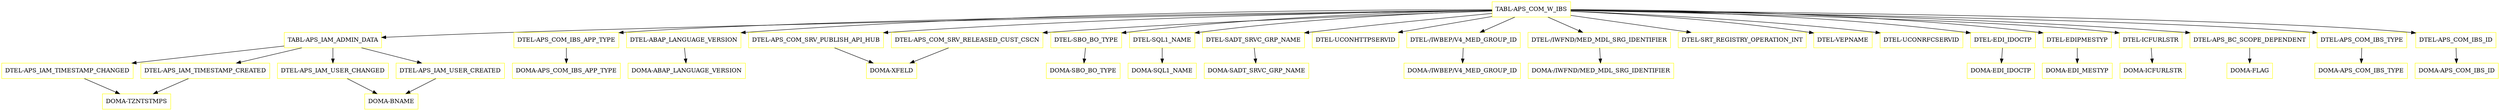 digraph G {
  "TABL-APS_COM_W_IBS" [shape=box,color=yellow];
  "TABL-APS_IAM_ADMIN_DATA" [shape=box,color=yellow,URL="./TABL_APS_IAM_ADMIN_DATA.html"];
  "DTEL-APS_IAM_TIMESTAMP_CHANGED" [shape=box,color=yellow,URL="./DTEL_APS_IAM_TIMESTAMP_CHANGED.html"];
  "DOMA-TZNTSTMPS" [shape=box,color=yellow,URL="./DOMA_TZNTSTMPS.html"];
  "DTEL-APS_IAM_USER_CHANGED" [shape=box,color=yellow,URL="./DTEL_APS_IAM_USER_CHANGED.html"];
  "DOMA-BNAME" [shape=box,color=yellow,URL="./DOMA_BNAME.html"];
  "DTEL-APS_IAM_TIMESTAMP_CREATED" [shape=box,color=yellow,URL="./DTEL_APS_IAM_TIMESTAMP_CREATED.html"];
  "DTEL-APS_IAM_USER_CREATED" [shape=box,color=yellow,URL="./DTEL_APS_IAM_USER_CREATED.html"];
  "DTEL-APS_COM_IBS_APP_TYPE" [shape=box,color=yellow,URL="./DTEL_APS_COM_IBS_APP_TYPE.html"];
  "DOMA-APS_COM_IBS_APP_TYPE" [shape=box,color=yellow,URL="./DOMA_APS_COM_IBS_APP_TYPE.html"];
  "DTEL-ABAP_LANGUAGE_VERSION" [shape=box,color=yellow,URL="./DTEL_ABAP_LANGUAGE_VERSION.html"];
  "DOMA-ABAP_LANGUAGE_VERSION" [shape=box,color=yellow,URL="./DOMA_ABAP_LANGUAGE_VERSION.html"];
  "DTEL-APS_COM_SRV_PUBLISH_API_HUB" [shape=box,color=yellow,URL="./DTEL_APS_COM_SRV_PUBLISH_API_HUB.html"];
  "DOMA-XFELD" [shape=box,color=yellow,URL="./DOMA_XFELD.html"];
  "DTEL-APS_COM_SRV_RELEASED_CUST_CSCN" [shape=box,color=yellow,URL="./DTEL_APS_COM_SRV_RELEASED_CUST_CSCN.html"];
  "DTEL-SBO_BO_TYPE" [shape=box,color=yellow,URL="./DTEL_SBO_BO_TYPE.html"];
  "DOMA-SBO_BO_TYPE" [shape=box,color=yellow,URL="./DOMA_SBO_BO_TYPE.html"];
  "DTEL-SQL1_NAME" [shape=box,color=yellow,URL="./DTEL_SQL1_NAME.html"];
  "DOMA-SQL1_NAME" [shape=box,color=yellow,URL="./DOMA_SQL1_NAME.html"];
  "DTEL-SADT_SRVC_GRP_NAME" [shape=box,color=yellow,URL="./DTEL_SADT_SRVC_GRP_NAME.html"];
  "DOMA-SADT_SRVC_GRP_NAME" [shape=box,color=yellow,URL="./DOMA_SADT_SRVC_GRP_NAME.html"];
  "DTEL-UCONHTTPSERVID" [shape=box,color=yellow,URL="./DTEL_UCONHTTPSERVID.html"];
  "DTEL-/IWBEP/V4_MED_GROUP_ID" [shape=box,color=yellow,URL="./DTEL_%23IWBEP%23V4_MED_GROUP_ID.html"];
  "DOMA-/IWBEP/V4_MED_GROUP_ID" [shape=box,color=yellow,URL="./DOMA_%23IWBEP%23V4_MED_GROUP_ID.html"];
  "DTEL-/IWFND/MED_MDL_SRG_IDENTIFIER" [shape=box,color=yellow,URL="./DTEL_%23IWFND%23MED_MDL_SRG_IDENTIFIER.html"];
  "DOMA-/IWFND/MED_MDL_SRG_IDENTIFIER" [shape=box,color=yellow,URL="./DOMA_%23IWFND%23MED_MDL_SRG_IDENTIFIER.html"];
  "DTEL-SRT_REGISTRY_OPERATION_INT" [shape=box,color=yellow,URL="./DTEL_SRT_REGISTRY_OPERATION_INT.html"];
  "DTEL-VEPNAME" [shape=box,color=yellow,URL="./DTEL_VEPNAME.html"];
  "DTEL-UCONRFCSERVID" [shape=box,color=yellow,URL="./DTEL_UCONRFCSERVID.html"];
  "DTEL-EDI_IDOCTP" [shape=box,color=yellow,URL="./DTEL_EDI_IDOCTP.html"];
  "DOMA-EDI_IDOCTP" [shape=box,color=yellow,URL="./DOMA_EDI_IDOCTP.html"];
  "DTEL-EDIPMESTYP" [shape=box,color=yellow,URL="./DTEL_EDIPMESTYP.html"];
  "DOMA-EDI_MESTYP" [shape=box,color=yellow,URL="./DOMA_EDI_MESTYP.html"];
  "DTEL-ICFURLSTR" [shape=box,color=yellow,URL="./DTEL_ICFURLSTR.html"];
  "DOMA-ICFURLSTR" [shape=box,color=yellow,URL="./DOMA_ICFURLSTR.html"];
  "DTEL-APS_BC_SCOPE_DEPENDENT" [shape=box,color=yellow,URL="./DTEL_APS_BC_SCOPE_DEPENDENT.html"];
  "DOMA-FLAG" [shape=box,color=yellow,URL="./DOMA_FLAG.html"];
  "DTEL-APS_COM_IBS_TYPE" [shape=box,color=yellow,URL="./DTEL_APS_COM_IBS_TYPE.html"];
  "DOMA-APS_COM_IBS_TYPE" [shape=box,color=yellow,URL="./DOMA_APS_COM_IBS_TYPE.html"];
  "DTEL-APS_COM_IBS_ID" [shape=box,color=yellow,URL="./DTEL_APS_COM_IBS_ID.html"];
  "DOMA-APS_COM_IBS_ID" [shape=box,color=yellow,URL="./DOMA_APS_COM_IBS_ID.html"];
  "TABL-APS_COM_W_IBS" -> "DTEL-APS_COM_IBS_ID";
  "TABL-APS_COM_W_IBS" -> "DTEL-APS_COM_IBS_TYPE";
  "TABL-APS_COM_W_IBS" -> "DTEL-APS_BC_SCOPE_DEPENDENT";
  "TABL-APS_COM_W_IBS" -> "DTEL-ICFURLSTR";
  "TABL-APS_COM_W_IBS" -> "DTEL-EDIPMESTYP";
  "TABL-APS_COM_W_IBS" -> "DTEL-EDI_IDOCTP";
  "TABL-APS_COM_W_IBS" -> "DTEL-UCONRFCSERVID";
  "TABL-APS_COM_W_IBS" -> "DTEL-VEPNAME";
  "TABL-APS_COM_W_IBS" -> "DTEL-SRT_REGISTRY_OPERATION_INT";
  "TABL-APS_COM_W_IBS" -> "DTEL-/IWFND/MED_MDL_SRG_IDENTIFIER";
  "TABL-APS_COM_W_IBS" -> "DTEL-/IWBEP/V4_MED_GROUP_ID";
  "TABL-APS_COM_W_IBS" -> "DTEL-UCONHTTPSERVID";
  "TABL-APS_COM_W_IBS" -> "DTEL-SADT_SRVC_GRP_NAME";
  "TABL-APS_COM_W_IBS" -> "DTEL-SQL1_NAME";
  "TABL-APS_COM_W_IBS" -> "DTEL-SBO_BO_TYPE";
  "TABL-APS_COM_W_IBS" -> "DTEL-APS_COM_SRV_RELEASED_CUST_CSCN";
  "TABL-APS_COM_W_IBS" -> "DTEL-APS_COM_SRV_PUBLISH_API_HUB";
  "TABL-APS_COM_W_IBS" -> "DTEL-ABAP_LANGUAGE_VERSION";
  "TABL-APS_COM_W_IBS" -> "DTEL-APS_COM_IBS_APP_TYPE";
  "TABL-APS_COM_W_IBS" -> "TABL-APS_IAM_ADMIN_DATA";
  "TABL-APS_IAM_ADMIN_DATA" -> "DTEL-APS_IAM_USER_CREATED";
  "TABL-APS_IAM_ADMIN_DATA" -> "DTEL-APS_IAM_TIMESTAMP_CREATED";
  "TABL-APS_IAM_ADMIN_DATA" -> "DTEL-APS_IAM_USER_CHANGED";
  "TABL-APS_IAM_ADMIN_DATA" -> "DTEL-APS_IAM_TIMESTAMP_CHANGED";
  "DTEL-APS_IAM_TIMESTAMP_CHANGED" -> "DOMA-TZNTSTMPS";
  "DTEL-APS_IAM_USER_CHANGED" -> "DOMA-BNAME";
  "DTEL-APS_IAM_TIMESTAMP_CREATED" -> "DOMA-TZNTSTMPS";
  "DTEL-APS_IAM_USER_CREATED" -> "DOMA-BNAME";
  "DTEL-APS_COM_IBS_APP_TYPE" -> "DOMA-APS_COM_IBS_APP_TYPE";
  "DTEL-ABAP_LANGUAGE_VERSION" -> "DOMA-ABAP_LANGUAGE_VERSION";
  "DTEL-APS_COM_SRV_PUBLISH_API_HUB" -> "DOMA-XFELD";
  "DTEL-APS_COM_SRV_RELEASED_CUST_CSCN" -> "DOMA-XFELD";
  "DTEL-SBO_BO_TYPE" -> "DOMA-SBO_BO_TYPE";
  "DTEL-SQL1_NAME" -> "DOMA-SQL1_NAME";
  "DTEL-SADT_SRVC_GRP_NAME" -> "DOMA-SADT_SRVC_GRP_NAME";
  "DTEL-/IWBEP/V4_MED_GROUP_ID" -> "DOMA-/IWBEP/V4_MED_GROUP_ID";
  "DTEL-/IWFND/MED_MDL_SRG_IDENTIFIER" -> "DOMA-/IWFND/MED_MDL_SRG_IDENTIFIER";
  "DTEL-EDI_IDOCTP" -> "DOMA-EDI_IDOCTP";
  "DTEL-EDIPMESTYP" -> "DOMA-EDI_MESTYP";
  "DTEL-ICFURLSTR" -> "DOMA-ICFURLSTR";
  "DTEL-APS_BC_SCOPE_DEPENDENT" -> "DOMA-FLAG";
  "DTEL-APS_COM_IBS_TYPE" -> "DOMA-APS_COM_IBS_TYPE";
  "DTEL-APS_COM_IBS_ID" -> "DOMA-APS_COM_IBS_ID";
}
